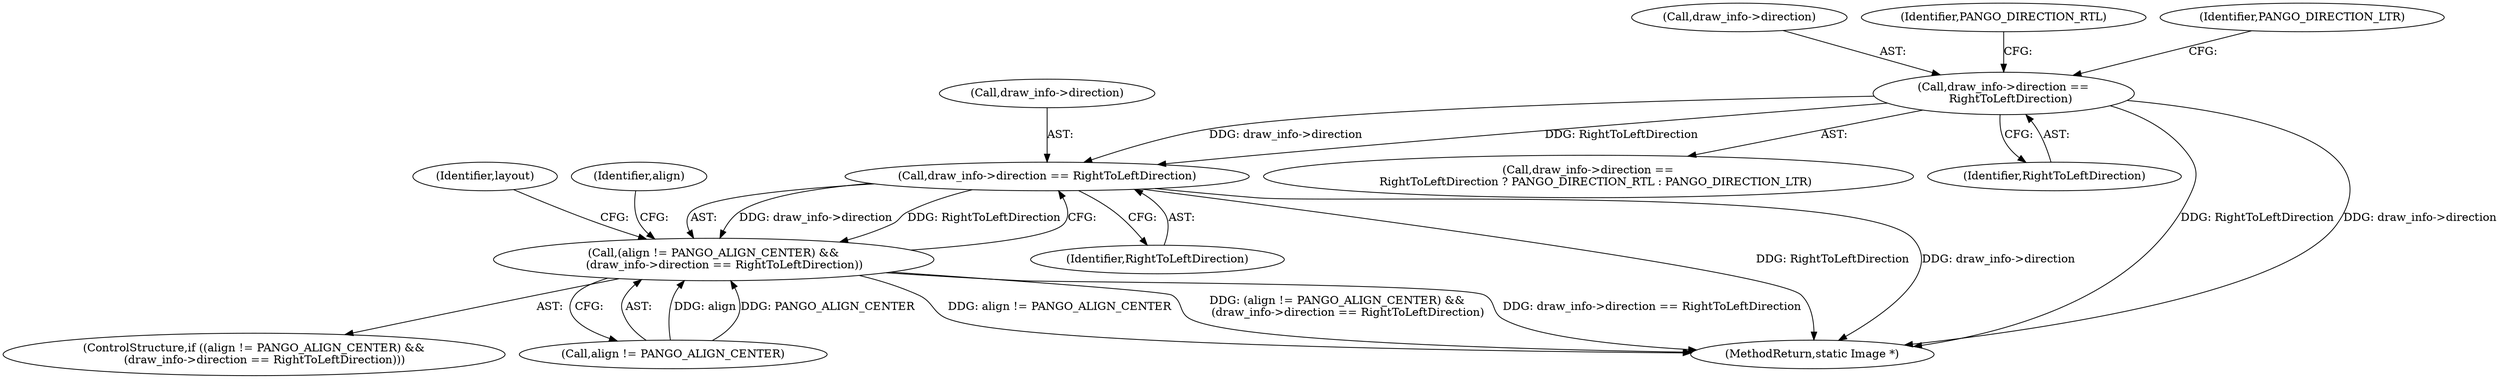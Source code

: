 digraph "0_ImageMagick_f6e9d0d9955e85bdd7540b251cd50d598dacc5e6_42@pointer" {
"1000324" [label="(Call,draw_info->direction ==\n    RightToLeftDirection)"];
"1000633" [label="(Call,draw_info->direction == RightToLeftDirection)"];
"1000629" [label="(Call,(align != PANGO_ALIGN_CENTER) &&\n      (draw_info->direction == RightToLeftDirection))"];
"1000629" [label="(Call,(align != PANGO_ALIGN_CENTER) &&\n      (draw_info->direction == RightToLeftDirection))"];
"1000648" [label="(Identifier,layout)"];
"1000325" [label="(Call,draw_info->direction)"];
"1000628" [label="(ControlStructure,if ((align != PANGO_ALIGN_CENTER) &&\n      (draw_info->direction == RightToLeftDirection)))"];
"1000329" [label="(Identifier,PANGO_DIRECTION_RTL)"];
"1000639" [label="(Identifier,align)"];
"1000637" [label="(Identifier,RightToLeftDirection)"];
"1000323" [label="(Call,draw_info->direction ==\n    RightToLeftDirection ? PANGO_DIRECTION_RTL : PANGO_DIRECTION_LTR)"];
"1000330" [label="(Identifier,PANGO_DIRECTION_LTR)"];
"1000630" [label="(Call,align != PANGO_ALIGN_CENTER)"];
"1000633" [label="(Call,draw_info->direction == RightToLeftDirection)"];
"1000328" [label="(Identifier,RightToLeftDirection)"];
"1000324" [label="(Call,draw_info->direction ==\n    RightToLeftDirection)"];
"1000634" [label="(Call,draw_info->direction)"];
"1001189" [label="(MethodReturn,static Image *)"];
"1000324" -> "1000323"  [label="AST: "];
"1000324" -> "1000328"  [label="CFG: "];
"1000325" -> "1000324"  [label="AST: "];
"1000328" -> "1000324"  [label="AST: "];
"1000329" -> "1000324"  [label="CFG: "];
"1000330" -> "1000324"  [label="CFG: "];
"1000324" -> "1001189"  [label="DDG: RightToLeftDirection"];
"1000324" -> "1001189"  [label="DDG: draw_info->direction"];
"1000324" -> "1000633"  [label="DDG: draw_info->direction"];
"1000324" -> "1000633"  [label="DDG: RightToLeftDirection"];
"1000633" -> "1000629"  [label="AST: "];
"1000633" -> "1000637"  [label="CFG: "];
"1000634" -> "1000633"  [label="AST: "];
"1000637" -> "1000633"  [label="AST: "];
"1000629" -> "1000633"  [label="CFG: "];
"1000633" -> "1001189"  [label="DDG: RightToLeftDirection"];
"1000633" -> "1001189"  [label="DDG: draw_info->direction"];
"1000633" -> "1000629"  [label="DDG: draw_info->direction"];
"1000633" -> "1000629"  [label="DDG: RightToLeftDirection"];
"1000629" -> "1000628"  [label="AST: "];
"1000629" -> "1000630"  [label="CFG: "];
"1000630" -> "1000629"  [label="AST: "];
"1000639" -> "1000629"  [label="CFG: "];
"1000648" -> "1000629"  [label="CFG: "];
"1000629" -> "1001189"  [label="DDG: align != PANGO_ALIGN_CENTER"];
"1000629" -> "1001189"  [label="DDG: (align != PANGO_ALIGN_CENTER) &&\n      (draw_info->direction == RightToLeftDirection)"];
"1000629" -> "1001189"  [label="DDG: draw_info->direction == RightToLeftDirection"];
"1000630" -> "1000629"  [label="DDG: align"];
"1000630" -> "1000629"  [label="DDG: PANGO_ALIGN_CENTER"];
}
